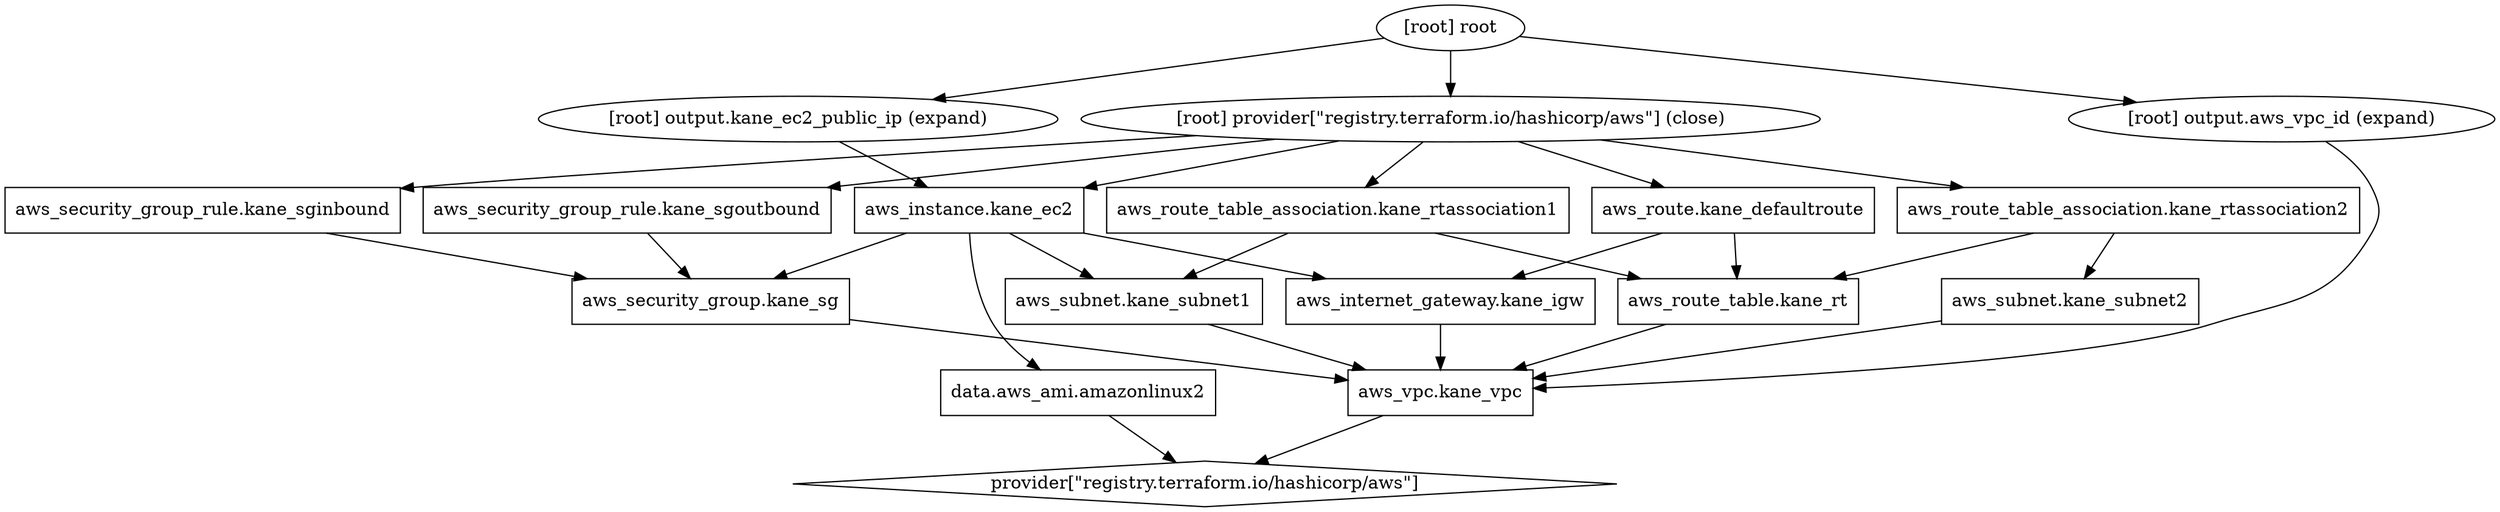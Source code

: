digraph {
	compound = "true"
	newrank = "true"
	subgraph "root" {
		"[root] aws_instance.kane_ec2 (expand)" [label = "aws_instance.kane_ec2", shape = "box"]
		"[root] aws_internet_gateway.kane_igw (expand)" [label = "aws_internet_gateway.kane_igw", shape = "box"]
		"[root] aws_route.kane_defaultroute (expand)" [label = "aws_route.kane_defaultroute", shape = "box"]
		"[root] aws_route_table.kane_rt (expand)" [label = "aws_route_table.kane_rt", shape = "box"]
		"[root] aws_route_table_association.kane_rtassociation1 (expand)" [label = "aws_route_table_association.kane_rtassociation1", shape = "box"]
		"[root] aws_route_table_association.kane_rtassociation2 (expand)" [label = "aws_route_table_association.kane_rtassociation2", shape = "box"]
		"[root] aws_security_group.kane_sg (expand)" [label = "aws_security_group.kane_sg", shape = "box"]
		"[root] aws_security_group_rule.kane_sginbound (expand)" [label = "aws_security_group_rule.kane_sginbound", shape = "box"]
		"[root] aws_security_group_rule.kane_sgoutbound (expand)" [label = "aws_security_group_rule.kane_sgoutbound", shape = "box"]
		"[root] aws_subnet.kane_subnet1 (expand)" [label = "aws_subnet.kane_subnet1", shape = "box"]
		"[root] aws_subnet.kane_subnet2 (expand)" [label = "aws_subnet.kane_subnet2", shape = "box"]
		"[root] aws_vpc.kane_vpc (expand)" [label = "aws_vpc.kane_vpc", shape = "box"]
		"[root] data.aws_ami.amazonlinux2 (expand)" [label = "data.aws_ami.amazonlinux2", shape = "box"]
		"[root] provider[\"registry.terraform.io/hashicorp/aws\"]" [label = "provider[\"registry.terraform.io/hashicorp/aws\"]", shape = "diamond"]
		"[root] aws_instance.kane_ec2 (expand)" -> "[root] aws_internet_gateway.kane_igw (expand)"
		"[root] aws_instance.kane_ec2 (expand)" -> "[root] aws_security_group.kane_sg (expand)"
		"[root] aws_instance.kane_ec2 (expand)" -> "[root] aws_subnet.kane_subnet1 (expand)"
		"[root] aws_instance.kane_ec2 (expand)" -> "[root] data.aws_ami.amazonlinux2 (expand)"
		"[root] aws_internet_gateway.kane_igw (expand)" -> "[root] aws_vpc.kane_vpc (expand)"
		"[root] aws_route.kane_defaultroute (expand)" -> "[root] aws_internet_gateway.kane_igw (expand)"
		"[root] aws_route.kane_defaultroute (expand)" -> "[root] aws_route_table.kane_rt (expand)"
		"[root] aws_route_table.kane_rt (expand)" -> "[root] aws_vpc.kane_vpc (expand)"
		"[root] aws_route_table_association.kane_rtassociation1 (expand)" -> "[root] aws_route_table.kane_rt (expand)"
		"[root] aws_route_table_association.kane_rtassociation1 (expand)" -> "[root] aws_subnet.kane_subnet1 (expand)"
		"[root] aws_route_table_association.kane_rtassociation2 (expand)" -> "[root] aws_route_table.kane_rt (expand)"
		"[root] aws_route_table_association.kane_rtassociation2 (expand)" -> "[root] aws_subnet.kane_subnet2 (expand)"
		"[root] aws_security_group.kane_sg (expand)" -> "[root] aws_vpc.kane_vpc (expand)"
		"[root] aws_security_group_rule.kane_sginbound (expand)" -> "[root] aws_security_group.kane_sg (expand)"
		"[root] aws_security_group_rule.kane_sgoutbound (expand)" -> "[root] aws_security_group.kane_sg (expand)"
		"[root] aws_subnet.kane_subnet1 (expand)" -> "[root] aws_vpc.kane_vpc (expand)"
		"[root] aws_subnet.kane_subnet2 (expand)" -> "[root] aws_vpc.kane_vpc (expand)"
		"[root] aws_vpc.kane_vpc (expand)" -> "[root] provider[\"registry.terraform.io/hashicorp/aws\"]"
		"[root] data.aws_ami.amazonlinux2 (expand)" -> "[root] provider[\"registry.terraform.io/hashicorp/aws\"]"
		"[root] output.aws_vpc_id (expand)" -> "[root] aws_vpc.kane_vpc (expand)"
		"[root] output.kane_ec2_public_ip (expand)" -> "[root] aws_instance.kane_ec2 (expand)"
		"[root] provider[\"registry.terraform.io/hashicorp/aws\"] (close)" -> "[root] aws_instance.kane_ec2 (expand)"
		"[root] provider[\"registry.terraform.io/hashicorp/aws\"] (close)" -> "[root] aws_route.kane_defaultroute (expand)"
		"[root] provider[\"registry.terraform.io/hashicorp/aws\"] (close)" -> "[root] aws_route_table_association.kane_rtassociation1 (expand)"
		"[root] provider[\"registry.terraform.io/hashicorp/aws\"] (close)" -> "[root] aws_route_table_association.kane_rtassociation2 (expand)"
		"[root] provider[\"registry.terraform.io/hashicorp/aws\"] (close)" -> "[root] aws_security_group_rule.kane_sginbound (expand)"
		"[root] provider[\"registry.terraform.io/hashicorp/aws\"] (close)" -> "[root] aws_security_group_rule.kane_sgoutbound (expand)"
		"[root] root" -> "[root] output.aws_vpc_id (expand)"
		"[root] root" -> "[root] output.kane_ec2_public_ip (expand)"
		"[root] root" -> "[root] provider[\"registry.terraform.io/hashicorp/aws\"] (close)"
	}
}

